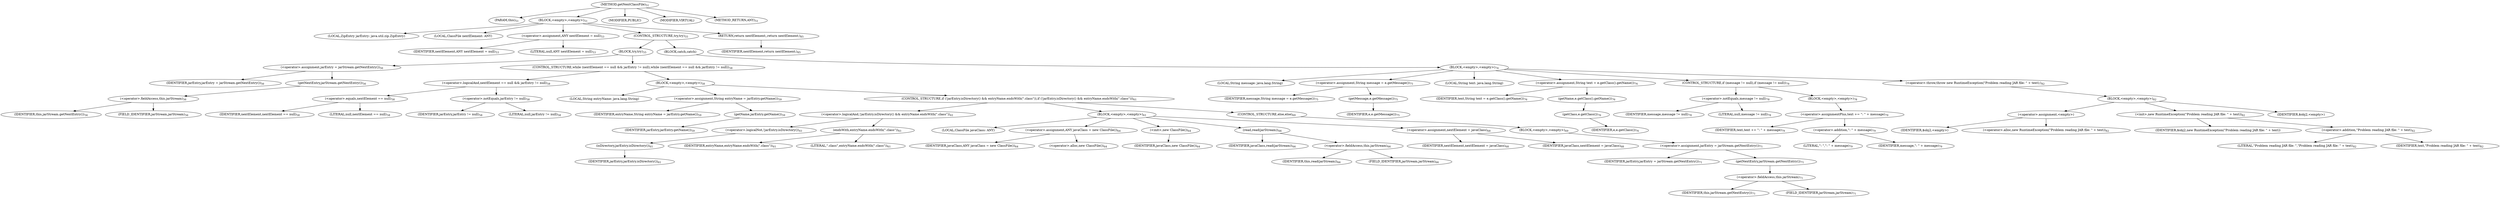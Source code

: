 digraph "getNextClassFile" {  
"43" [label = <(METHOD,getNextClassFile)<SUB>51</SUB>> ]
"44" [label = <(PARAM,this)<SUB>51</SUB>> ]
"45" [label = <(BLOCK,&lt;empty&gt;,&lt;empty&gt;)<SUB>51</SUB>> ]
"46" [label = <(LOCAL,ZipEntry jarEntry: java.util.zip.ZipEntry)> ]
"47" [label = <(LOCAL,ClassFile nextElement: ANY)> ]
"48" [label = <(&lt;operator&gt;.assignment,ANY nextElement = null)<SUB>53</SUB>> ]
"49" [label = <(IDENTIFIER,nextElement,ANY nextElement = null)<SUB>53</SUB>> ]
"50" [label = <(LITERAL,null,ANY nextElement = null)<SUB>53</SUB>> ]
"51" [label = <(CONTROL_STRUCTURE,try,try)<SUB>55</SUB>> ]
"52" [label = <(BLOCK,try,try)<SUB>55</SUB>> ]
"53" [label = <(&lt;operator&gt;.assignment,jarEntry = jarStream.getNextEntry())<SUB>56</SUB>> ]
"54" [label = <(IDENTIFIER,jarEntry,jarEntry = jarStream.getNextEntry())<SUB>56</SUB>> ]
"55" [label = <(getNextEntry,jarStream.getNextEntry())<SUB>56</SUB>> ]
"56" [label = <(&lt;operator&gt;.fieldAccess,this.jarStream)<SUB>56</SUB>> ]
"57" [label = <(IDENTIFIER,this,jarStream.getNextEntry())<SUB>56</SUB>> ]
"58" [label = <(FIELD_IDENTIFIER,jarStream,jarStream)<SUB>56</SUB>> ]
"59" [label = <(CONTROL_STRUCTURE,while (nextElement == null &amp;&amp; jarEntry != null),while (nextElement == null &amp;&amp; jarEntry != null))<SUB>58</SUB>> ]
"60" [label = <(&lt;operator&gt;.logicalAnd,nextElement == null &amp;&amp; jarEntry != null)<SUB>58</SUB>> ]
"61" [label = <(&lt;operator&gt;.equals,nextElement == null)<SUB>58</SUB>> ]
"62" [label = <(IDENTIFIER,nextElement,nextElement == null)<SUB>58</SUB>> ]
"63" [label = <(LITERAL,null,nextElement == null)<SUB>58</SUB>> ]
"64" [label = <(&lt;operator&gt;.notEquals,jarEntry != null)<SUB>58</SUB>> ]
"65" [label = <(IDENTIFIER,jarEntry,jarEntry != null)<SUB>58</SUB>> ]
"66" [label = <(LITERAL,null,jarEntry != null)<SUB>58</SUB>> ]
"67" [label = <(BLOCK,&lt;empty&gt;,&lt;empty&gt;)<SUB>58</SUB>> ]
"68" [label = <(LOCAL,String entryName: java.lang.String)> ]
"69" [label = <(&lt;operator&gt;.assignment,String entryName = jarEntry.getName())<SUB>59</SUB>> ]
"70" [label = <(IDENTIFIER,entryName,String entryName = jarEntry.getName())<SUB>59</SUB>> ]
"71" [label = <(getName,jarEntry.getName())<SUB>59</SUB>> ]
"72" [label = <(IDENTIFIER,jarEntry,jarEntry.getName())<SUB>59</SUB>> ]
"73" [label = <(CONTROL_STRUCTURE,if (!jarEntry.isDirectory() &amp;&amp; entryName.endsWith(&quot;.class&quot;)),if (!jarEntry.isDirectory() &amp;&amp; entryName.endsWith(&quot;.class&quot;)))<SUB>61</SUB>> ]
"74" [label = <(&lt;operator&gt;.logicalAnd,!jarEntry.isDirectory() &amp;&amp; entryName.endsWith(&quot;.class&quot;))<SUB>61</SUB>> ]
"75" [label = <(&lt;operator&gt;.logicalNot,!jarEntry.isDirectory())<SUB>61</SUB>> ]
"76" [label = <(isDirectory,jarEntry.isDirectory())<SUB>61</SUB>> ]
"77" [label = <(IDENTIFIER,jarEntry,jarEntry.isDirectory())<SUB>61</SUB>> ]
"78" [label = <(endsWith,entryName.endsWith(&quot;.class&quot;))<SUB>61</SUB>> ]
"79" [label = <(IDENTIFIER,entryName,entryName.endsWith(&quot;.class&quot;))<SUB>61</SUB>> ]
"80" [label = <(LITERAL,&quot;.class&quot;,entryName.endsWith(&quot;.class&quot;))<SUB>61</SUB>> ]
"81" [label = <(BLOCK,&lt;empty&gt;,&lt;empty&gt;)<SUB>61</SUB>> ]
"6" [label = <(LOCAL,ClassFile javaClass: ANY)> ]
"82" [label = <(&lt;operator&gt;.assignment,ANY javaClass = new ClassFile())<SUB>64</SUB>> ]
"83" [label = <(IDENTIFIER,javaClass,ANY javaClass = new ClassFile())<SUB>64</SUB>> ]
"84" [label = <(&lt;operator&gt;.alloc,new ClassFile())<SUB>64</SUB>> ]
"85" [label = <(&lt;init&gt;,new ClassFile())<SUB>64</SUB>> ]
"5" [label = <(IDENTIFIER,javaClass,new ClassFile())<SUB>64</SUB>> ]
"86" [label = <(read,read(jarStream))<SUB>66</SUB>> ]
"87" [label = <(IDENTIFIER,javaClass,read(jarStream))<SUB>66</SUB>> ]
"88" [label = <(&lt;operator&gt;.fieldAccess,this.jarStream)<SUB>66</SUB>> ]
"89" [label = <(IDENTIFIER,this,read(jarStream))<SUB>66</SUB>> ]
"90" [label = <(FIELD_IDENTIFIER,jarStream,jarStream)<SUB>66</SUB>> ]
"91" [label = <(&lt;operator&gt;.assignment,nextElement = javaClass)<SUB>68</SUB>> ]
"92" [label = <(IDENTIFIER,nextElement,nextElement = javaClass)<SUB>68</SUB>> ]
"93" [label = <(IDENTIFIER,javaClass,nextElement = javaClass)<SUB>68</SUB>> ]
"94" [label = <(CONTROL_STRUCTURE,else,else)<SUB>69</SUB>> ]
"95" [label = <(BLOCK,&lt;empty&gt;,&lt;empty&gt;)<SUB>69</SUB>> ]
"96" [label = <(&lt;operator&gt;.assignment,jarEntry = jarStream.getNextEntry())<SUB>71</SUB>> ]
"97" [label = <(IDENTIFIER,jarEntry,jarEntry = jarStream.getNextEntry())<SUB>71</SUB>> ]
"98" [label = <(getNextEntry,jarStream.getNextEntry())<SUB>71</SUB>> ]
"99" [label = <(&lt;operator&gt;.fieldAccess,this.jarStream)<SUB>71</SUB>> ]
"100" [label = <(IDENTIFIER,this,jarStream.getNextEntry())<SUB>71</SUB>> ]
"101" [label = <(FIELD_IDENTIFIER,jarStream,jarStream)<SUB>71</SUB>> ]
"102" [label = <(BLOCK,catch,catch)> ]
"103" [label = <(BLOCK,&lt;empty&gt;,&lt;empty&gt;)<SUB>74</SUB>> ]
"104" [label = <(LOCAL,String message: java.lang.String)> ]
"105" [label = <(&lt;operator&gt;.assignment,String message = e.getMessage())<SUB>75</SUB>> ]
"106" [label = <(IDENTIFIER,message,String message = e.getMessage())<SUB>75</SUB>> ]
"107" [label = <(getMessage,e.getMessage())<SUB>75</SUB>> ]
"108" [label = <(IDENTIFIER,e,e.getMessage())<SUB>75</SUB>> ]
"109" [label = <(LOCAL,String text: java.lang.String)> ]
"110" [label = <(&lt;operator&gt;.assignment,String text = e.getClass().getName())<SUB>76</SUB>> ]
"111" [label = <(IDENTIFIER,text,String text = e.getClass().getName())<SUB>76</SUB>> ]
"112" [label = <(getName,e.getClass().getName())<SUB>76</SUB>> ]
"113" [label = <(getClass,e.getClass())<SUB>76</SUB>> ]
"114" [label = <(IDENTIFIER,e,e.getClass())<SUB>76</SUB>> ]
"115" [label = <(CONTROL_STRUCTURE,if (message != null),if (message != null))<SUB>78</SUB>> ]
"116" [label = <(&lt;operator&gt;.notEquals,message != null)<SUB>78</SUB>> ]
"117" [label = <(IDENTIFIER,message,message != null)<SUB>78</SUB>> ]
"118" [label = <(LITERAL,null,message != null)<SUB>78</SUB>> ]
"119" [label = <(BLOCK,&lt;empty&gt;,&lt;empty&gt;)<SUB>78</SUB>> ]
"120" [label = <(&lt;operator&gt;.assignmentPlus,text += &quot;: &quot; + message)<SUB>79</SUB>> ]
"121" [label = <(IDENTIFIER,text,text += &quot;: &quot; + message)<SUB>79</SUB>> ]
"122" [label = <(&lt;operator&gt;.addition,&quot;: &quot; + message)<SUB>79</SUB>> ]
"123" [label = <(LITERAL,&quot;: &quot;,&quot;: &quot; + message)<SUB>79</SUB>> ]
"124" [label = <(IDENTIFIER,message,&quot;: &quot; + message)<SUB>79</SUB>> ]
"125" [label = <(&lt;operator&gt;.throw,throw new RuntimeException(&quot;Problem reading JAR file: &quot; + text);)<SUB>82</SUB>> ]
"126" [label = <(BLOCK,&lt;empty&gt;,&lt;empty&gt;)<SUB>82</SUB>> ]
"127" [label = <(&lt;operator&gt;.assignment,&lt;empty&gt;)> ]
"128" [label = <(IDENTIFIER,$obj2,&lt;empty&gt;)> ]
"129" [label = <(&lt;operator&gt;.alloc,new RuntimeException(&quot;Problem reading JAR file: &quot; + text))<SUB>82</SUB>> ]
"130" [label = <(&lt;init&gt;,new RuntimeException(&quot;Problem reading JAR file: &quot; + text))<SUB>82</SUB>> ]
"131" [label = <(IDENTIFIER,$obj2,new RuntimeException(&quot;Problem reading JAR file: &quot; + text))> ]
"132" [label = <(&lt;operator&gt;.addition,&quot;Problem reading JAR file: &quot; + text)<SUB>82</SUB>> ]
"133" [label = <(LITERAL,&quot;Problem reading JAR file: &quot;,&quot;Problem reading JAR file: &quot; + text)<SUB>82</SUB>> ]
"134" [label = <(IDENTIFIER,text,&quot;Problem reading JAR file: &quot; + text)<SUB>82</SUB>> ]
"135" [label = <(IDENTIFIER,$obj2,&lt;empty&gt;)> ]
"136" [label = <(RETURN,return nextElement;,return nextElement;)<SUB>85</SUB>> ]
"137" [label = <(IDENTIFIER,nextElement,return nextElement;)<SUB>85</SUB>> ]
"138" [label = <(MODIFIER,PUBLIC)> ]
"139" [label = <(MODIFIER,VIRTUAL)> ]
"140" [label = <(METHOD_RETURN,ANY)<SUB>51</SUB>> ]
  "43" -> "44" 
  "43" -> "45" 
  "43" -> "138" 
  "43" -> "139" 
  "43" -> "140" 
  "45" -> "46" 
  "45" -> "47" 
  "45" -> "48" 
  "45" -> "51" 
  "45" -> "136" 
  "48" -> "49" 
  "48" -> "50" 
  "51" -> "52" 
  "51" -> "102" 
  "52" -> "53" 
  "52" -> "59" 
  "53" -> "54" 
  "53" -> "55" 
  "55" -> "56" 
  "56" -> "57" 
  "56" -> "58" 
  "59" -> "60" 
  "59" -> "67" 
  "60" -> "61" 
  "60" -> "64" 
  "61" -> "62" 
  "61" -> "63" 
  "64" -> "65" 
  "64" -> "66" 
  "67" -> "68" 
  "67" -> "69" 
  "67" -> "73" 
  "69" -> "70" 
  "69" -> "71" 
  "71" -> "72" 
  "73" -> "74" 
  "73" -> "81" 
  "73" -> "94" 
  "74" -> "75" 
  "74" -> "78" 
  "75" -> "76" 
  "76" -> "77" 
  "78" -> "79" 
  "78" -> "80" 
  "81" -> "6" 
  "81" -> "82" 
  "81" -> "85" 
  "81" -> "86" 
  "81" -> "91" 
  "82" -> "83" 
  "82" -> "84" 
  "85" -> "5" 
  "86" -> "87" 
  "86" -> "88" 
  "88" -> "89" 
  "88" -> "90" 
  "91" -> "92" 
  "91" -> "93" 
  "94" -> "95" 
  "95" -> "96" 
  "96" -> "97" 
  "96" -> "98" 
  "98" -> "99" 
  "99" -> "100" 
  "99" -> "101" 
  "102" -> "103" 
  "103" -> "104" 
  "103" -> "105" 
  "103" -> "109" 
  "103" -> "110" 
  "103" -> "115" 
  "103" -> "125" 
  "105" -> "106" 
  "105" -> "107" 
  "107" -> "108" 
  "110" -> "111" 
  "110" -> "112" 
  "112" -> "113" 
  "113" -> "114" 
  "115" -> "116" 
  "115" -> "119" 
  "116" -> "117" 
  "116" -> "118" 
  "119" -> "120" 
  "120" -> "121" 
  "120" -> "122" 
  "122" -> "123" 
  "122" -> "124" 
  "125" -> "126" 
  "126" -> "127" 
  "126" -> "130" 
  "126" -> "135" 
  "127" -> "128" 
  "127" -> "129" 
  "130" -> "131" 
  "130" -> "132" 
  "132" -> "133" 
  "132" -> "134" 
  "136" -> "137" 
}
